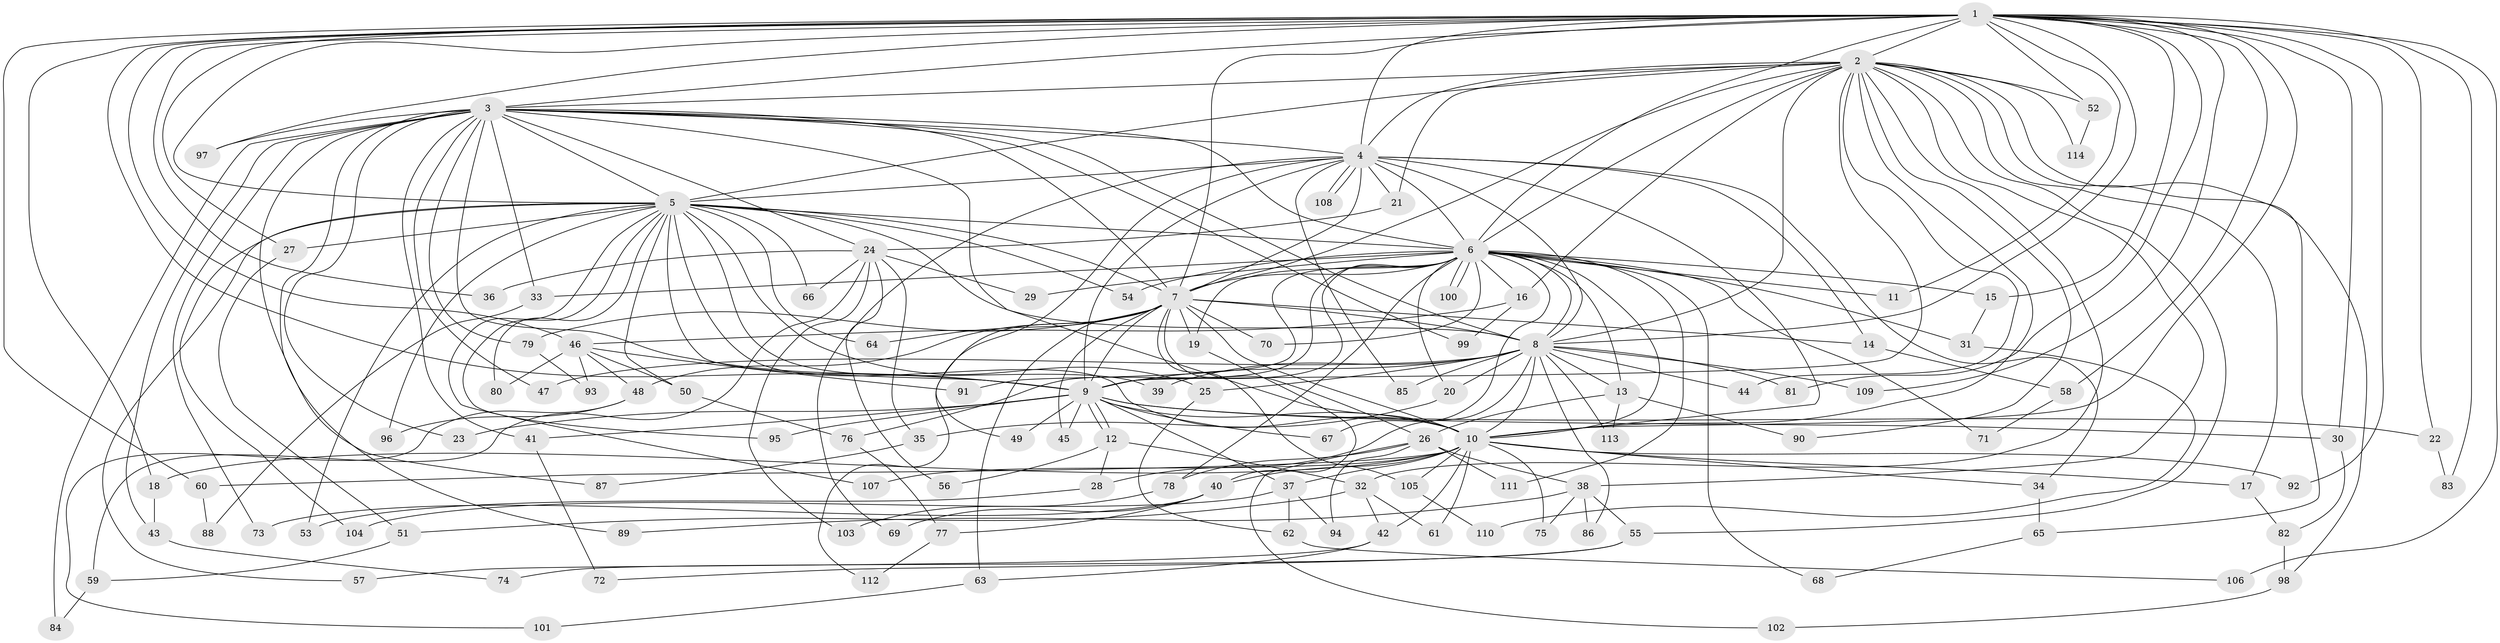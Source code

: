 // Generated by graph-tools (version 1.1) at 2025/44/03/09/25 04:44:38]
// undirected, 114 vertices, 253 edges
graph export_dot {
graph [start="1"]
  node [color=gray90,style=filled];
  1;
  2;
  3;
  4;
  5;
  6;
  7;
  8;
  9;
  10;
  11;
  12;
  13;
  14;
  15;
  16;
  17;
  18;
  19;
  20;
  21;
  22;
  23;
  24;
  25;
  26;
  27;
  28;
  29;
  30;
  31;
  32;
  33;
  34;
  35;
  36;
  37;
  38;
  39;
  40;
  41;
  42;
  43;
  44;
  45;
  46;
  47;
  48;
  49;
  50;
  51;
  52;
  53;
  54;
  55;
  56;
  57;
  58;
  59;
  60;
  61;
  62;
  63;
  64;
  65;
  66;
  67;
  68;
  69;
  70;
  71;
  72;
  73;
  74;
  75;
  76;
  77;
  78;
  79;
  80;
  81;
  82;
  83;
  84;
  85;
  86;
  87;
  88;
  89;
  90;
  91;
  92;
  93;
  94;
  95;
  96;
  97;
  98;
  99;
  100;
  101;
  102;
  103;
  104;
  105;
  106;
  107;
  108;
  109;
  110;
  111;
  112;
  113;
  114;
  1 -- 2;
  1 -- 3;
  1 -- 4;
  1 -- 5;
  1 -- 6;
  1 -- 7;
  1 -- 8;
  1 -- 9;
  1 -- 10;
  1 -- 11;
  1 -- 15;
  1 -- 18;
  1 -- 22;
  1 -- 27;
  1 -- 30;
  1 -- 36;
  1 -- 46;
  1 -- 52;
  1 -- 58;
  1 -- 60;
  1 -- 81;
  1 -- 83;
  1 -- 92;
  1 -- 97;
  1 -- 106;
  1 -- 109;
  2 -- 3;
  2 -- 4;
  2 -- 5;
  2 -- 6;
  2 -- 7;
  2 -- 8;
  2 -- 9;
  2 -- 10;
  2 -- 16;
  2 -- 17;
  2 -- 21;
  2 -- 32;
  2 -- 38;
  2 -- 44;
  2 -- 52;
  2 -- 55;
  2 -- 65;
  2 -- 90;
  2 -- 98;
  2 -- 114;
  3 -- 4;
  3 -- 5;
  3 -- 6;
  3 -- 7;
  3 -- 8;
  3 -- 9;
  3 -- 10;
  3 -- 23;
  3 -- 24;
  3 -- 33;
  3 -- 41;
  3 -- 43;
  3 -- 47;
  3 -- 73;
  3 -- 79;
  3 -- 84;
  3 -- 87;
  3 -- 89;
  3 -- 97;
  3 -- 99;
  4 -- 5;
  4 -- 6;
  4 -- 7;
  4 -- 8;
  4 -- 9;
  4 -- 10;
  4 -- 14;
  4 -- 21;
  4 -- 34;
  4 -- 49;
  4 -- 69;
  4 -- 85;
  4 -- 108;
  4 -- 108;
  5 -- 6;
  5 -- 7;
  5 -- 8;
  5 -- 9;
  5 -- 10;
  5 -- 25;
  5 -- 27;
  5 -- 39;
  5 -- 50;
  5 -- 53;
  5 -- 54;
  5 -- 57;
  5 -- 64;
  5 -- 66;
  5 -- 80;
  5 -- 95;
  5 -- 96;
  5 -- 104;
  5 -- 107;
  6 -- 7;
  6 -- 8;
  6 -- 9;
  6 -- 10;
  6 -- 11;
  6 -- 13;
  6 -- 15;
  6 -- 16;
  6 -- 19;
  6 -- 20;
  6 -- 29;
  6 -- 31;
  6 -- 33;
  6 -- 54;
  6 -- 67;
  6 -- 68;
  6 -- 70;
  6 -- 71;
  6 -- 76;
  6 -- 78;
  6 -- 91;
  6 -- 100;
  6 -- 100;
  6 -- 111;
  7 -- 8;
  7 -- 9;
  7 -- 10;
  7 -- 14;
  7 -- 19;
  7 -- 26;
  7 -- 45;
  7 -- 48;
  7 -- 63;
  7 -- 64;
  7 -- 70;
  7 -- 79;
  7 -- 105;
  7 -- 112;
  8 -- 9;
  8 -- 10;
  8 -- 13;
  8 -- 20;
  8 -- 25;
  8 -- 28;
  8 -- 39;
  8 -- 44;
  8 -- 47;
  8 -- 81;
  8 -- 85;
  8 -- 86;
  8 -- 109;
  8 -- 113;
  9 -- 10;
  9 -- 12;
  9 -- 12;
  9 -- 22;
  9 -- 23;
  9 -- 30;
  9 -- 37;
  9 -- 41;
  9 -- 45;
  9 -- 49;
  9 -- 67;
  9 -- 95;
  10 -- 17;
  10 -- 18;
  10 -- 34;
  10 -- 37;
  10 -- 40;
  10 -- 42;
  10 -- 60;
  10 -- 61;
  10 -- 75;
  10 -- 92;
  10 -- 105;
  10 -- 107;
  12 -- 28;
  12 -- 32;
  12 -- 56;
  13 -- 26;
  13 -- 90;
  13 -- 113;
  14 -- 58;
  15 -- 31;
  16 -- 46;
  16 -- 99;
  17 -- 82;
  18 -- 43;
  19 -- 40;
  20 -- 35;
  21 -- 24;
  22 -- 83;
  24 -- 29;
  24 -- 35;
  24 -- 36;
  24 -- 56;
  24 -- 59;
  24 -- 66;
  24 -- 103;
  25 -- 62;
  26 -- 38;
  26 -- 78;
  26 -- 94;
  26 -- 102;
  26 -- 111;
  27 -- 51;
  28 -- 53;
  30 -- 82;
  31 -- 110;
  32 -- 42;
  32 -- 51;
  32 -- 61;
  33 -- 88;
  34 -- 65;
  35 -- 87;
  37 -- 62;
  37 -- 94;
  37 -- 104;
  38 -- 55;
  38 -- 75;
  38 -- 86;
  38 -- 89;
  40 -- 69;
  40 -- 73;
  40 -- 77;
  41 -- 72;
  42 -- 57;
  42 -- 63;
  43 -- 74;
  46 -- 48;
  46 -- 50;
  46 -- 80;
  46 -- 91;
  46 -- 93;
  48 -- 96;
  48 -- 101;
  50 -- 76;
  51 -- 59;
  52 -- 114;
  55 -- 72;
  55 -- 74;
  58 -- 71;
  59 -- 84;
  60 -- 88;
  62 -- 106;
  63 -- 101;
  65 -- 68;
  76 -- 77;
  77 -- 112;
  78 -- 103;
  79 -- 93;
  82 -- 98;
  98 -- 102;
  105 -- 110;
}
